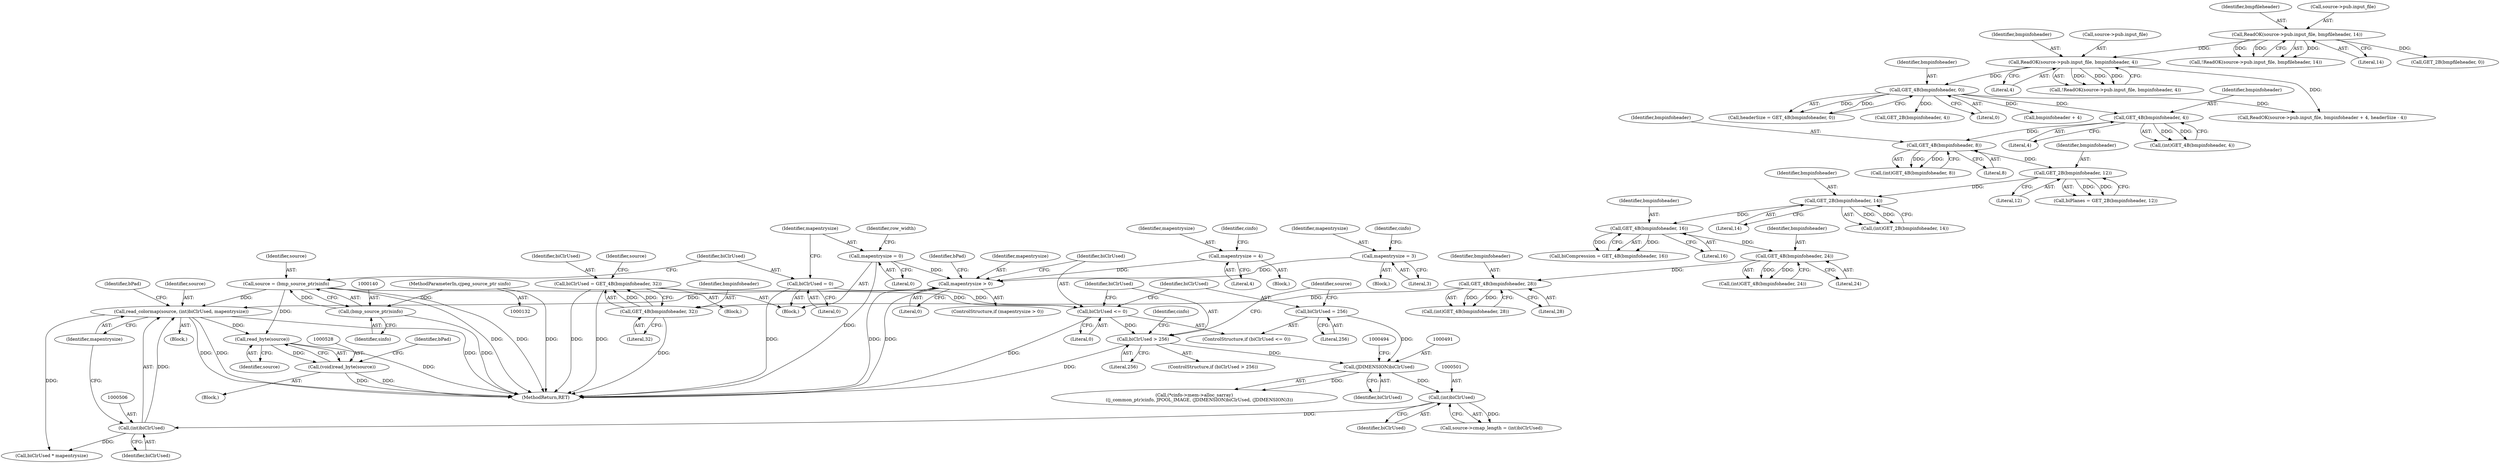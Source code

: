 digraph "0_libjpeg-turbo_9c78a04df4e44ef6487eee99c4258397f4fdca55_0@API" {
"1000529" [label="(Call,read_byte(source))"];
"1000503" [label="(Call,read_colormap(source, (int)biClrUsed, mapentrysize))"];
"1000137" [label="(Call,source = (bmp_source_ptr)sinfo)"];
"1000139" [label="(Call,(bmp_source_ptr)sinfo)"];
"1000134" [label="(MethodParameterIn,cjpeg_source_ptr sinfo)"];
"1000505" [label="(Call,(int)biClrUsed)"];
"1000500" [label="(Call,(int)biClrUsed)"];
"1000490" [label="(Call,(JDIMENSION)biClrUsed)"];
"1000475" [label="(Call,biClrUsed > 256)"];
"1000467" [label="(Call,biClrUsed <= 0)"];
"1000349" [label="(Call,biClrUsed = GET_4B(bmpinfoheader, 32))"];
"1000351" [label="(Call,GET_4B(bmpinfoheader, 32))"];
"1000346" [label="(Call,GET_4B(bmpinfoheader, 28))"];
"1000339" [label="(Call,GET_4B(bmpinfoheader, 24))"];
"1000332" [label="(Call,GET_4B(bmpinfoheader, 16))"];
"1000327" [label="(Call,GET_2B(bmpinfoheader, 14))"];
"1000318" [label="(Call,GET_2B(bmpinfoheader, 12))"];
"1000313" [label="(Call,GET_4B(bmpinfoheader, 8))"];
"1000306" [label="(Call,GET_4B(bmpinfoheader, 4))"];
"1000207" [label="(Call,GET_4B(bmpinfoheader, 0))"];
"1000194" [label="(Call,ReadOK(source->pub.input_file, bmpinfoheader, 4))"];
"1000167" [label="(Call,ReadOK(source->pub.input_file, bmpfileheader, 14))"];
"1000153" [label="(Call,biClrUsed = 0)"];
"1000470" [label="(Call,biClrUsed = 256)"];
"1000462" [label="(Call,mapentrysize > 0)"];
"1000360" [label="(Call,mapentrysize = 4)"];
"1000157" [label="(Call,mapentrysize = 0)"];
"1000276" [label="(Call,mapentrysize = 3)"];
"1000527" [label="(Call,(void)read_byte(source))"];
"1000274" [label="(Block,)"];
"1000308" [label="(Literal,4)"];
"1000477" [label="(Literal,256)"];
"1000464" [label="(Literal,0)"];
"1000340" [label="(Identifier,bmpinfoheader)"];
"1000469" [label="(Literal,0)"];
"1000180" [label="(Call,GET_2B(bmpfileheader, 0))"];
"1000475" [label="(Call,biClrUsed > 256)"];
"1000526" [label="(Block,)"];
"1000207" [label="(Call,GET_4B(bmpinfoheader, 0))"];
"1000362" [label="(Literal,4)"];
"1000500" [label="(Call,(int)biClrUsed)"];
"1000304" [label="(Call,(int)GET_4B(bmpinfoheader, 4))"];
"1000137" [label="(Call,source = (bmp_source_ptr)sinfo)"];
"1000485" [label="(Call,(*cinfo->mem->alloc_sarray)\n       ((j_common_ptr)cinfo, JPOOL_IMAGE, (JDIMENSION)biClrUsed, (JDIMENSION)3))"];
"1000492" [label="(Identifier,biClrUsed)"];
"1000505" [label="(Call,(int)biClrUsed)"];
"1000470" [label="(Call,biClrUsed = 256)"];
"1000352" [label="(Identifier,bmpinfoheader)"];
"1000158" [label="(Identifier,mapentrysize)"];
"1000313" [label="(Call,GET_4B(bmpinfoheader, 8))"];
"1000360" [label="(Call,mapentrysize = 4)"];
"1000134" [label="(MethodParameterIn,cjpeg_source_ptr sinfo)"];
"1000330" [label="(Call,biCompression = GET_4B(bmpinfoheader, 16))"];
"1000139" [label="(Call,(bmp_source_ptr)sinfo)"];
"1000154" [label="(Identifier,biClrUsed)"];
"1000314" [label="(Identifier,bmpinfoheader)"];
"1000153" [label="(Call,biClrUsed = 0)"];
"1000361" [label="(Identifier,mapentrysize)"];
"1000307" [label="(Identifier,bmpinfoheader)"];
"1000479" [label="(Identifier,cinfo)"];
"1000466" [label="(ControlStructure,if (biClrUsed <= 0))"];
"1000277" [label="(Identifier,mapentrysize)"];
"1000530" [label="(Identifier,source)"];
"1000504" [label="(Identifier,source)"];
"1000502" [label="(Identifier,biClrUsed)"];
"1000461" [label="(ControlStructure,if (mapentrysize > 0))"];
"1000356" [label="(Identifier,source)"];
"1000205" [label="(Call,headerSize = GET_4B(bmpinfoheader, 0))"];
"1000174" [label="(Literal,14)"];
"1000311" [label="(Call,(int)GET_4B(bmpinfoheader, 8))"];
"1000319" [label="(Identifier,bmpinfoheader)"];
"1000173" [label="(Identifier,bmpfileheader)"];
"1000346" [label="(Call,GET_4B(bmpinfoheader, 28))"];
"1000483" [label="(Identifier,source)"];
"1000200" [label="(Identifier,bmpinfoheader)"];
"1000349" [label="(Call,biClrUsed = GET_4B(bmpinfoheader, 32))"];
"1000159" [label="(Literal,0)"];
"1000246" [label="(Call,GET_2B(bmpinfoheader, 4))"];
"1000353" [label="(Literal,32)"];
"1000344" [label="(Call,(int)GET_4B(bmpinfoheader, 28))"];
"1000280" [label="(Identifier,cinfo)"];
"1000201" [label="(Literal,4)"];
"1000209" [label="(Literal,0)"];
"1000351" [label="(Call,GET_4B(bmpinfoheader, 32))"];
"1000329" [label="(Literal,14)"];
"1000474" [label="(ControlStructure,if (biClrUsed > 256))"];
"1000529" [label="(Call,read_byte(source))"];
"1000463" [label="(Identifier,mapentrysize)"];
"1000507" [label="(Identifier,biClrUsed)"];
"1000332" [label="(Call,GET_4B(bmpinfoheader, 16))"];
"1000315" [label="(Literal,8)"];
"1000166" [label="(Call,!ReadOK(source->pub.input_file, bmpfileheader, 14))"];
"1000325" [label="(Call,(int)GET_2B(bmpinfoheader, 14))"];
"1000240" [label="(Block,)"];
"1000141" [label="(Identifier,sinfo)"];
"1000511" [label="(Call,biClrUsed * mapentrysize)"];
"1000328" [label="(Identifier,bmpinfoheader)"];
"1000193" [label="(Call,!ReadOK(source->pub.input_file, bmpinfoheader, 4))"];
"1000276" [label="(Call,mapentrysize = 3)"];
"1000516" [label="(Identifier,bPad)"];
"1000208" [label="(Identifier,bmpinfoheader)"];
"1000320" [label="(Literal,12)"];
"1000510" [label="(Identifier,bPad)"];
"1000348" [label="(Literal,28)"];
"1000195" [label="(Call,source->pub.input_file)"];
"1000334" [label="(Literal,16)"];
"1000364" [label="(Identifier,cinfo)"];
"1000462" [label="(Call,mapentrysize > 0)"];
"1000316" [label="(Call,biPlanes = GET_2B(bmpinfoheader, 12))"];
"1000155" [label="(Literal,0)"];
"1000468" [label="(Identifier,biClrUsed)"];
"1000327" [label="(Call,GET_2B(bmpinfoheader, 14))"];
"1000503" [label="(Call,read_colormap(source, (int)biClrUsed, mapentrysize))"];
"1000496" [label="(Call,source->cmap_length = (int)biClrUsed)"];
"1000471" [label="(Identifier,biClrUsed)"];
"1000476" [label="(Identifier,biClrUsed)"];
"1000138" [label="(Identifier,source)"];
"1000465" [label="(Block,)"];
"1000163" [label="(Identifier,row_width)"];
"1000223" [label="(Call,ReadOK(source->pub.input_file, bmpinfoheader + 4, headerSize - 4))"];
"1000157" [label="(Call,mapentrysize = 0)"];
"1000347" [label="(Identifier,bmpinfoheader)"];
"1000278" [label="(Literal,3)"];
"1000167" [label="(Call,ReadOK(source->pub.input_file, bmpfileheader, 14))"];
"1000333" [label="(Identifier,bmpinfoheader)"];
"1000194" [label="(Call,ReadOK(source->pub.input_file, bmpinfoheader, 4))"];
"1000135" [label="(Block,)"];
"1000527" [label="(Call,(void)read_byte(source))"];
"1000168" [label="(Call,source->pub.input_file)"];
"1000318" [label="(Call,GET_2B(bmpinfoheader, 12))"];
"1000306" [label="(Call,GET_4B(bmpinfoheader, 4))"];
"1000524" [label="(Identifier,bPad)"];
"1000339" [label="(Call,GET_4B(bmpinfoheader, 24))"];
"1000467" [label="(Call,biClrUsed <= 0)"];
"1000350" [label="(Identifier,biClrUsed)"];
"1000358" [label="(Block,)"];
"1000472" [label="(Literal,256)"];
"1000337" [label="(Call,(int)GET_4B(bmpinfoheader, 24))"];
"1000341" [label="(Literal,24)"];
"1000508" [label="(Identifier,mapentrysize)"];
"1000861" [label="(MethodReturn,RET)"];
"1000229" [label="(Call,bmpinfoheader + 4)"];
"1000490" [label="(Call,(JDIMENSION)biClrUsed)"];
"1000529" -> "1000527"  [label="AST: "];
"1000529" -> "1000530"  [label="CFG: "];
"1000530" -> "1000529"  [label="AST: "];
"1000527" -> "1000529"  [label="CFG: "];
"1000529" -> "1000861"  [label="DDG: "];
"1000529" -> "1000527"  [label="DDG: "];
"1000503" -> "1000529"  [label="DDG: "];
"1000137" -> "1000529"  [label="DDG: "];
"1000503" -> "1000465"  [label="AST: "];
"1000503" -> "1000508"  [label="CFG: "];
"1000504" -> "1000503"  [label="AST: "];
"1000505" -> "1000503"  [label="AST: "];
"1000508" -> "1000503"  [label="AST: "];
"1000510" -> "1000503"  [label="CFG: "];
"1000503" -> "1000861"  [label="DDG: "];
"1000503" -> "1000861"  [label="DDG: "];
"1000503" -> "1000861"  [label="DDG: "];
"1000137" -> "1000503"  [label="DDG: "];
"1000505" -> "1000503"  [label="DDG: "];
"1000462" -> "1000503"  [label="DDG: "];
"1000503" -> "1000511"  [label="DDG: "];
"1000137" -> "1000135"  [label="AST: "];
"1000137" -> "1000139"  [label="CFG: "];
"1000138" -> "1000137"  [label="AST: "];
"1000139" -> "1000137"  [label="AST: "];
"1000154" -> "1000137"  [label="CFG: "];
"1000137" -> "1000861"  [label="DDG: "];
"1000137" -> "1000861"  [label="DDG: "];
"1000139" -> "1000137"  [label="DDG: "];
"1000139" -> "1000141"  [label="CFG: "];
"1000140" -> "1000139"  [label="AST: "];
"1000141" -> "1000139"  [label="AST: "];
"1000139" -> "1000861"  [label="DDG: "];
"1000134" -> "1000139"  [label="DDG: "];
"1000134" -> "1000132"  [label="AST: "];
"1000134" -> "1000861"  [label="DDG: "];
"1000505" -> "1000507"  [label="CFG: "];
"1000506" -> "1000505"  [label="AST: "];
"1000507" -> "1000505"  [label="AST: "];
"1000508" -> "1000505"  [label="CFG: "];
"1000500" -> "1000505"  [label="DDG: "];
"1000505" -> "1000511"  [label="DDG: "];
"1000500" -> "1000496"  [label="AST: "];
"1000500" -> "1000502"  [label="CFG: "];
"1000501" -> "1000500"  [label="AST: "];
"1000502" -> "1000500"  [label="AST: "];
"1000496" -> "1000500"  [label="CFG: "];
"1000500" -> "1000496"  [label="DDG: "];
"1000490" -> "1000500"  [label="DDG: "];
"1000490" -> "1000485"  [label="AST: "];
"1000490" -> "1000492"  [label="CFG: "];
"1000491" -> "1000490"  [label="AST: "];
"1000492" -> "1000490"  [label="AST: "];
"1000494" -> "1000490"  [label="CFG: "];
"1000490" -> "1000485"  [label="DDG: "];
"1000475" -> "1000490"  [label="DDG: "];
"1000470" -> "1000490"  [label="DDG: "];
"1000475" -> "1000474"  [label="AST: "];
"1000475" -> "1000477"  [label="CFG: "];
"1000476" -> "1000475"  [label="AST: "];
"1000477" -> "1000475"  [label="AST: "];
"1000479" -> "1000475"  [label="CFG: "];
"1000483" -> "1000475"  [label="CFG: "];
"1000475" -> "1000861"  [label="DDG: "];
"1000467" -> "1000475"  [label="DDG: "];
"1000467" -> "1000466"  [label="AST: "];
"1000467" -> "1000469"  [label="CFG: "];
"1000468" -> "1000467"  [label="AST: "];
"1000469" -> "1000467"  [label="AST: "];
"1000471" -> "1000467"  [label="CFG: "];
"1000476" -> "1000467"  [label="CFG: "];
"1000467" -> "1000861"  [label="DDG: "];
"1000349" -> "1000467"  [label="DDG: "];
"1000153" -> "1000467"  [label="DDG: "];
"1000349" -> "1000240"  [label="AST: "];
"1000349" -> "1000351"  [label="CFG: "];
"1000350" -> "1000349"  [label="AST: "];
"1000351" -> "1000349"  [label="AST: "];
"1000356" -> "1000349"  [label="CFG: "];
"1000349" -> "1000861"  [label="DDG: "];
"1000349" -> "1000861"  [label="DDG: "];
"1000351" -> "1000349"  [label="DDG: "];
"1000351" -> "1000349"  [label="DDG: "];
"1000351" -> "1000353"  [label="CFG: "];
"1000352" -> "1000351"  [label="AST: "];
"1000353" -> "1000351"  [label="AST: "];
"1000351" -> "1000861"  [label="DDG: "];
"1000346" -> "1000351"  [label="DDG: "];
"1000346" -> "1000344"  [label="AST: "];
"1000346" -> "1000348"  [label="CFG: "];
"1000347" -> "1000346"  [label="AST: "];
"1000348" -> "1000346"  [label="AST: "];
"1000344" -> "1000346"  [label="CFG: "];
"1000346" -> "1000344"  [label="DDG: "];
"1000346" -> "1000344"  [label="DDG: "];
"1000339" -> "1000346"  [label="DDG: "];
"1000339" -> "1000337"  [label="AST: "];
"1000339" -> "1000341"  [label="CFG: "];
"1000340" -> "1000339"  [label="AST: "];
"1000341" -> "1000339"  [label="AST: "];
"1000337" -> "1000339"  [label="CFG: "];
"1000339" -> "1000337"  [label="DDG: "];
"1000339" -> "1000337"  [label="DDG: "];
"1000332" -> "1000339"  [label="DDG: "];
"1000332" -> "1000330"  [label="AST: "];
"1000332" -> "1000334"  [label="CFG: "];
"1000333" -> "1000332"  [label="AST: "];
"1000334" -> "1000332"  [label="AST: "];
"1000330" -> "1000332"  [label="CFG: "];
"1000332" -> "1000330"  [label="DDG: "];
"1000332" -> "1000330"  [label="DDG: "];
"1000327" -> "1000332"  [label="DDG: "];
"1000327" -> "1000325"  [label="AST: "];
"1000327" -> "1000329"  [label="CFG: "];
"1000328" -> "1000327"  [label="AST: "];
"1000329" -> "1000327"  [label="AST: "];
"1000325" -> "1000327"  [label="CFG: "];
"1000327" -> "1000325"  [label="DDG: "];
"1000327" -> "1000325"  [label="DDG: "];
"1000318" -> "1000327"  [label="DDG: "];
"1000318" -> "1000316"  [label="AST: "];
"1000318" -> "1000320"  [label="CFG: "];
"1000319" -> "1000318"  [label="AST: "];
"1000320" -> "1000318"  [label="AST: "];
"1000316" -> "1000318"  [label="CFG: "];
"1000318" -> "1000316"  [label="DDG: "];
"1000318" -> "1000316"  [label="DDG: "];
"1000313" -> "1000318"  [label="DDG: "];
"1000313" -> "1000311"  [label="AST: "];
"1000313" -> "1000315"  [label="CFG: "];
"1000314" -> "1000313"  [label="AST: "];
"1000315" -> "1000313"  [label="AST: "];
"1000311" -> "1000313"  [label="CFG: "];
"1000313" -> "1000311"  [label="DDG: "];
"1000313" -> "1000311"  [label="DDG: "];
"1000306" -> "1000313"  [label="DDG: "];
"1000306" -> "1000304"  [label="AST: "];
"1000306" -> "1000308"  [label="CFG: "];
"1000307" -> "1000306"  [label="AST: "];
"1000308" -> "1000306"  [label="AST: "];
"1000304" -> "1000306"  [label="CFG: "];
"1000306" -> "1000304"  [label="DDG: "];
"1000306" -> "1000304"  [label="DDG: "];
"1000207" -> "1000306"  [label="DDG: "];
"1000207" -> "1000205"  [label="AST: "];
"1000207" -> "1000209"  [label="CFG: "];
"1000208" -> "1000207"  [label="AST: "];
"1000209" -> "1000207"  [label="AST: "];
"1000205" -> "1000207"  [label="CFG: "];
"1000207" -> "1000205"  [label="DDG: "];
"1000207" -> "1000205"  [label="DDG: "];
"1000194" -> "1000207"  [label="DDG: "];
"1000207" -> "1000223"  [label="DDG: "];
"1000207" -> "1000229"  [label="DDG: "];
"1000207" -> "1000246"  [label="DDG: "];
"1000194" -> "1000193"  [label="AST: "];
"1000194" -> "1000201"  [label="CFG: "];
"1000195" -> "1000194"  [label="AST: "];
"1000200" -> "1000194"  [label="AST: "];
"1000201" -> "1000194"  [label="AST: "];
"1000193" -> "1000194"  [label="CFG: "];
"1000194" -> "1000193"  [label="DDG: "];
"1000194" -> "1000193"  [label="DDG: "];
"1000194" -> "1000193"  [label="DDG: "];
"1000167" -> "1000194"  [label="DDG: "];
"1000194" -> "1000223"  [label="DDG: "];
"1000167" -> "1000166"  [label="AST: "];
"1000167" -> "1000174"  [label="CFG: "];
"1000168" -> "1000167"  [label="AST: "];
"1000173" -> "1000167"  [label="AST: "];
"1000174" -> "1000167"  [label="AST: "];
"1000166" -> "1000167"  [label="CFG: "];
"1000167" -> "1000166"  [label="DDG: "];
"1000167" -> "1000166"  [label="DDG: "];
"1000167" -> "1000166"  [label="DDG: "];
"1000167" -> "1000180"  [label="DDG: "];
"1000153" -> "1000135"  [label="AST: "];
"1000153" -> "1000155"  [label="CFG: "];
"1000154" -> "1000153"  [label="AST: "];
"1000155" -> "1000153"  [label="AST: "];
"1000158" -> "1000153"  [label="CFG: "];
"1000153" -> "1000861"  [label="DDG: "];
"1000470" -> "1000466"  [label="AST: "];
"1000470" -> "1000472"  [label="CFG: "];
"1000471" -> "1000470"  [label="AST: "];
"1000472" -> "1000470"  [label="AST: "];
"1000483" -> "1000470"  [label="CFG: "];
"1000462" -> "1000461"  [label="AST: "];
"1000462" -> "1000464"  [label="CFG: "];
"1000463" -> "1000462"  [label="AST: "];
"1000464" -> "1000462"  [label="AST: "];
"1000468" -> "1000462"  [label="CFG: "];
"1000516" -> "1000462"  [label="CFG: "];
"1000462" -> "1000861"  [label="DDG: "];
"1000462" -> "1000861"  [label="DDG: "];
"1000360" -> "1000462"  [label="DDG: "];
"1000157" -> "1000462"  [label="DDG: "];
"1000276" -> "1000462"  [label="DDG: "];
"1000360" -> "1000358"  [label="AST: "];
"1000360" -> "1000362"  [label="CFG: "];
"1000361" -> "1000360"  [label="AST: "];
"1000362" -> "1000360"  [label="AST: "];
"1000364" -> "1000360"  [label="CFG: "];
"1000157" -> "1000135"  [label="AST: "];
"1000157" -> "1000159"  [label="CFG: "];
"1000158" -> "1000157"  [label="AST: "];
"1000159" -> "1000157"  [label="AST: "];
"1000163" -> "1000157"  [label="CFG: "];
"1000157" -> "1000861"  [label="DDG: "];
"1000276" -> "1000274"  [label="AST: "];
"1000276" -> "1000278"  [label="CFG: "];
"1000277" -> "1000276"  [label="AST: "];
"1000278" -> "1000276"  [label="AST: "];
"1000280" -> "1000276"  [label="CFG: "];
"1000527" -> "1000526"  [label="AST: "];
"1000528" -> "1000527"  [label="AST: "];
"1000524" -> "1000527"  [label="CFG: "];
"1000527" -> "1000861"  [label="DDG: "];
"1000527" -> "1000861"  [label="DDG: "];
}
